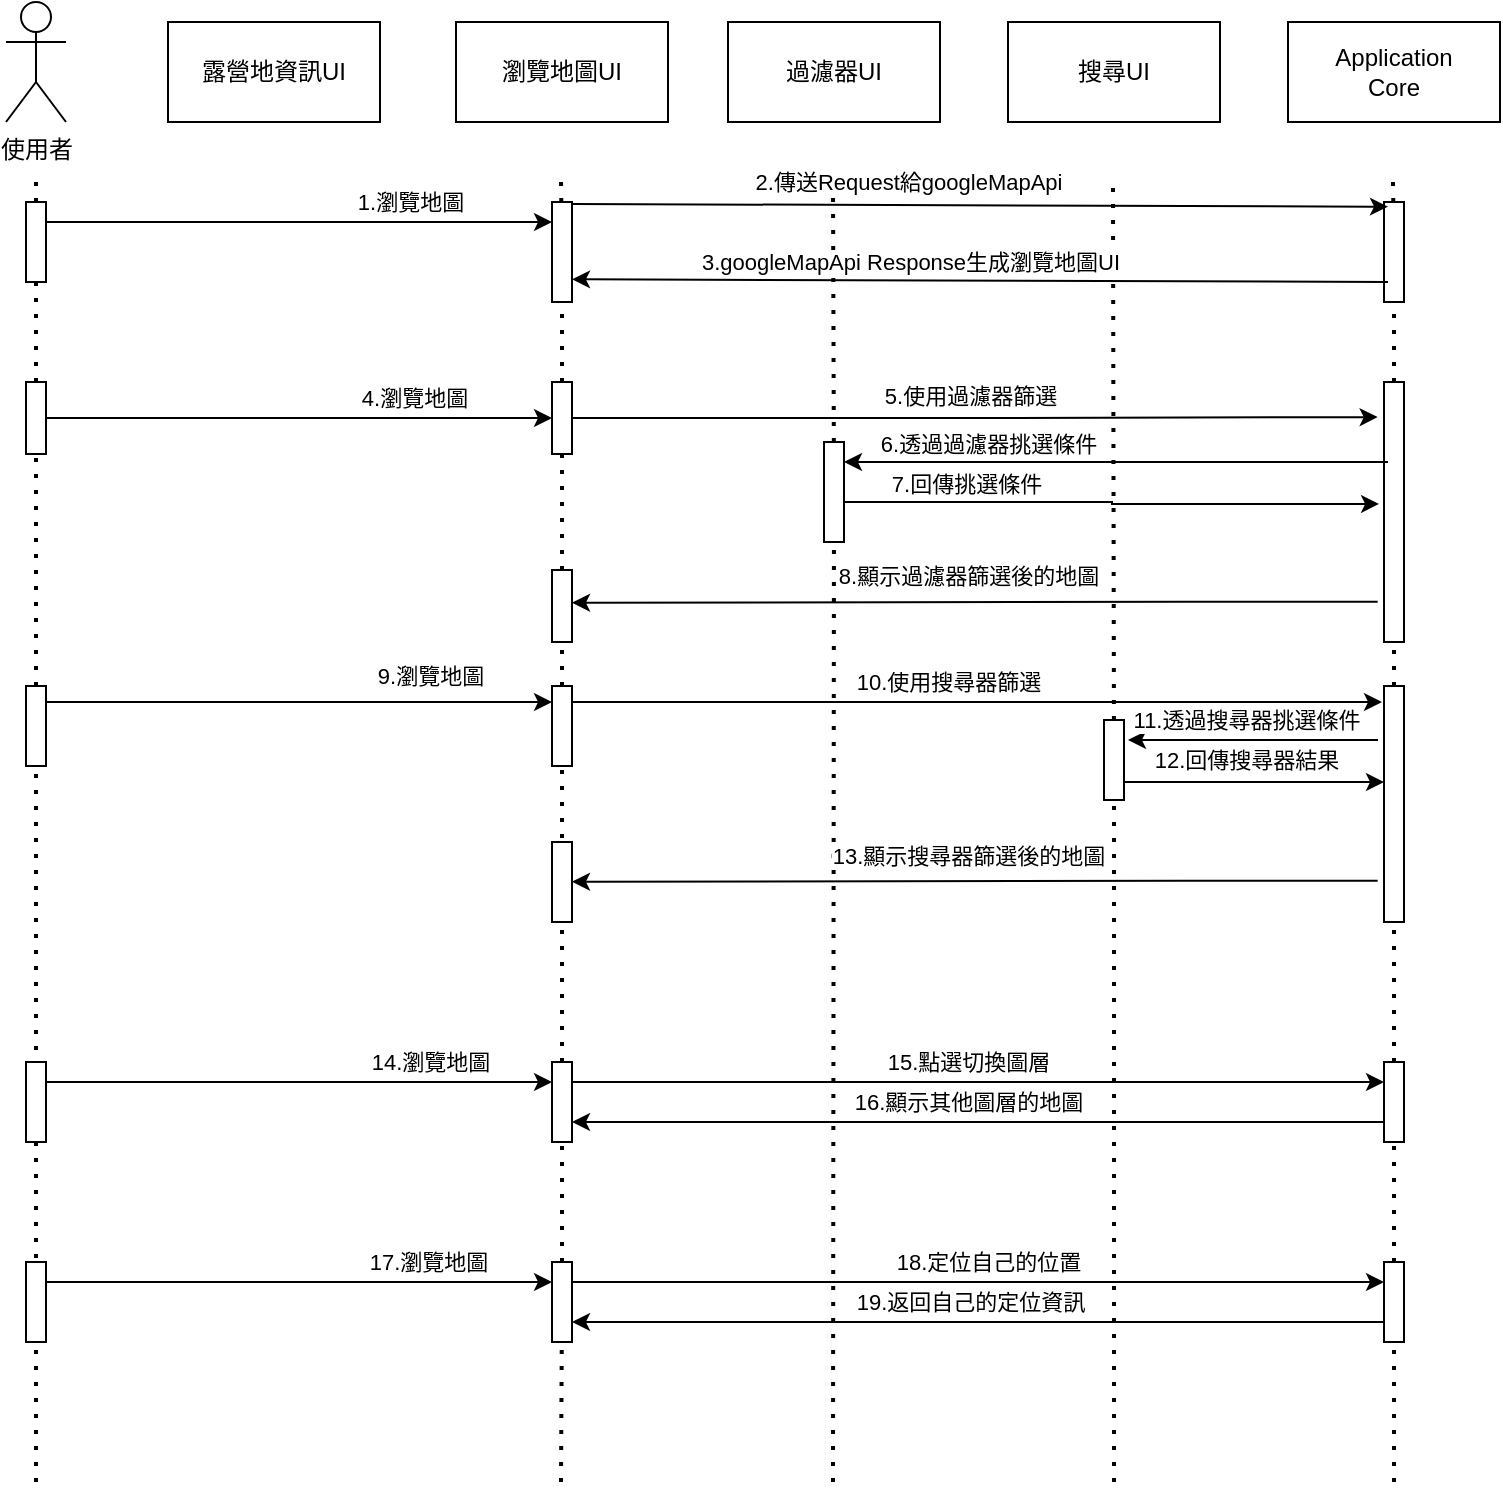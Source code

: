 <mxfile version="14.2.9" type="github">
  <diagram id="j5eENNFuExUJalh9vrai" name="瀏覽地圖－UI圖">
    <mxGraphModel dx="782" dy="462" grid="1" gridSize="10" guides="1" tooltips="1" connect="1" arrows="1" fold="1" page="1" pageScale="1" pageWidth="827" pageHeight="1169" math="0" shadow="0">
      <root>
        <mxCell id="0" />
        <mxCell id="1" parent="0" />
        <mxCell id="CQ5wD38VRIrhaRrIlDyT-1" value="使用者" style="shape=umlActor;verticalLabelPosition=bottom;verticalAlign=top;html=1;outlineConnect=0;" parent="1" vertex="1">
          <mxGeometry x="69" y="80" width="30" height="60" as="geometry" />
        </mxCell>
        <mxCell id="CQ5wD38VRIrhaRrIlDyT-2" value="瀏覽地圖UI" style="rounded=0;whiteSpace=wrap;html=1;" parent="1" vertex="1">
          <mxGeometry x="294" y="90" width="106" height="50" as="geometry" />
        </mxCell>
        <mxCell id="CQ5wD38VRIrhaRrIlDyT-3" value="過濾器UI" style="rounded=0;whiteSpace=wrap;html=1;" parent="1" vertex="1">
          <mxGeometry x="430" y="90" width="106" height="50" as="geometry" />
        </mxCell>
        <mxCell id="CQ5wD38VRIrhaRrIlDyT-4" value="搜尋UI" style="rounded=0;whiteSpace=wrap;html=1;" parent="1" vertex="1">
          <mxGeometry x="570" y="90" width="106" height="50" as="geometry" />
        </mxCell>
        <mxCell id="CQ5wD38VRIrhaRrIlDyT-5" value="Application&lt;br&gt;Core" style="rounded=0;whiteSpace=wrap;html=1;" parent="1" vertex="1">
          <mxGeometry x="710" y="90" width="106" height="50" as="geometry" />
        </mxCell>
        <mxCell id="CQ5wD38VRIrhaRrIlDyT-6" value="" style="endArrow=none;dashed=1;html=1;dashPattern=1 3;strokeWidth=2;" parent="1" source="CQ5wD38VRIrhaRrIlDyT-11" edge="1">
          <mxGeometry width="50" height="50" relative="1" as="geometry">
            <mxPoint x="84" y="620" as="sourcePoint" />
            <mxPoint x="84" y="170" as="targetPoint" />
          </mxGeometry>
        </mxCell>
        <mxCell id="CQ5wD38VRIrhaRrIlDyT-7" value="" style="endArrow=none;dashed=1;html=1;dashPattern=1 3;strokeWidth=2;" parent="1" source="CQ5wD38VRIrhaRrIlDyT-13" edge="1">
          <mxGeometry width="50" height="50" relative="1" as="geometry">
            <mxPoint x="346.5" y="619" as="sourcePoint" />
            <mxPoint x="346.5" y="169" as="targetPoint" />
          </mxGeometry>
        </mxCell>
        <mxCell id="CQ5wD38VRIrhaRrIlDyT-8" value="" style="endArrow=none;dashed=1;html=1;dashPattern=1 3;strokeWidth=2;" parent="1" source="CQ5wD38VRIrhaRrIlDyT-39" edge="1">
          <mxGeometry width="50" height="50" relative="1" as="geometry">
            <mxPoint x="482.5" y="620" as="sourcePoint" />
            <mxPoint x="482.5" y="170" as="targetPoint" />
          </mxGeometry>
        </mxCell>
        <mxCell id="CQ5wD38VRIrhaRrIlDyT-9" value="" style="endArrow=none;dashed=1;html=1;dashPattern=1 3;strokeWidth=2;" parent="1" edge="1" source="1peLIf2quNtcG3wsu8pr-92">
          <mxGeometry width="50" height="50" relative="1" as="geometry">
            <mxPoint x="623" y="820" as="sourcePoint" />
            <mxPoint x="622.5" y="170" as="targetPoint" />
          </mxGeometry>
        </mxCell>
        <mxCell id="CQ5wD38VRIrhaRrIlDyT-10" value="" style="endArrow=none;dashed=1;html=1;dashPattern=1 3;strokeWidth=2;" parent="1" source="CQ5wD38VRIrhaRrIlDyT-18" edge="1">
          <mxGeometry width="50" height="50" relative="1" as="geometry">
            <mxPoint x="762.5" y="620" as="sourcePoint" />
            <mxPoint x="762.5" y="170" as="targetPoint" />
          </mxGeometry>
        </mxCell>
        <mxCell id="CQ5wD38VRIrhaRrIlDyT-11" value="" style="verticalLabelPosition=bottom;verticalAlign=top;html=1;shape=mxgraph.basic.rect;fillColor2=none;strokeWidth=1;size=20;indent=5;" parent="1" vertex="1">
          <mxGeometry x="79" y="180" width="10" height="40" as="geometry" />
        </mxCell>
        <mxCell id="CQ5wD38VRIrhaRrIlDyT-12" value="" style="endArrow=none;dashed=1;html=1;dashPattern=1 3;strokeWidth=2;" parent="1" source="CQ5wD38VRIrhaRrIlDyT-29" target="CQ5wD38VRIrhaRrIlDyT-11" edge="1">
          <mxGeometry width="50" height="50" relative="1" as="geometry">
            <mxPoint x="84" y="620" as="sourcePoint" />
            <mxPoint x="84" y="170" as="targetPoint" />
          </mxGeometry>
        </mxCell>
        <mxCell id="CQ5wD38VRIrhaRrIlDyT-13" value="" style="verticalLabelPosition=bottom;verticalAlign=top;html=1;shape=mxgraph.basic.rect;fillColor2=none;strokeWidth=1;size=20;indent=5;" parent="1" vertex="1">
          <mxGeometry x="342" y="180" width="10" height="50" as="geometry" />
        </mxCell>
        <mxCell id="CQ5wD38VRIrhaRrIlDyT-14" value="" style="endArrow=none;dashed=1;html=1;dashPattern=1 3;strokeWidth=2;" parent="1" target="CQ5wD38VRIrhaRrIlDyT-13" edge="1" source="1peLIf2quNtcG3wsu8pr-48">
          <mxGeometry width="50" height="50" relative="1" as="geometry">
            <mxPoint x="347" y="380" as="sourcePoint" />
            <mxPoint x="346.5" y="169" as="targetPoint" />
          </mxGeometry>
        </mxCell>
        <mxCell id="CQ5wD38VRIrhaRrIlDyT-18" value="" style="verticalLabelPosition=bottom;verticalAlign=top;html=1;shape=mxgraph.basic.rect;fillColor2=none;strokeWidth=1;size=20;indent=5;" parent="1" vertex="1">
          <mxGeometry x="758" y="180" width="10" height="50" as="geometry" />
        </mxCell>
        <mxCell id="CQ5wD38VRIrhaRrIlDyT-21" value="" style="endArrow=none;dashed=1;html=1;dashPattern=1 3;strokeWidth=2;" parent="1" source="CQ5wD38VRIrhaRrIlDyT-43" target="CQ5wD38VRIrhaRrIlDyT-18" edge="1">
          <mxGeometry width="50" height="50" relative="1" as="geometry">
            <mxPoint x="762.5" y="620" as="sourcePoint" />
            <mxPoint x="762.5" y="170" as="targetPoint" />
          </mxGeometry>
        </mxCell>
        <mxCell id="CQ5wD38VRIrhaRrIlDyT-23" value="" style="endArrow=classic;html=1;exitX=1;exitY=0.025;exitDx=0;exitDy=0;exitPerimeter=0;entryX=0.2;entryY=0.018;entryDx=0;entryDy=0;entryPerimeter=0;" parent="1" edge="1">
          <mxGeometry width="50" height="50" relative="1" as="geometry">
            <mxPoint x="352" y="181" as="sourcePoint" />
            <mxPoint x="760" y="182.34" as="targetPoint" />
          </mxGeometry>
        </mxCell>
        <mxCell id="CQ5wD38VRIrhaRrIlDyT-24" value="2.傳送Request給googleMapApi" style="edgeLabel;html=1;align=center;verticalAlign=middle;resizable=0;points=[];" parent="CQ5wD38VRIrhaRrIlDyT-23" vertex="1" connectable="0">
          <mxGeometry x="0.17" y="-1" relative="1" as="geometry">
            <mxPoint x="-71" y="-12.78" as="offset" />
          </mxGeometry>
        </mxCell>
        <mxCell id="CQ5wD38VRIrhaRrIlDyT-25" value="" style="endArrow=classic;html=1;exitX=1;exitY=0.025;exitDx=0;exitDy=0;exitPerimeter=0;entryX=0.2;entryY=0.018;entryDx=0;entryDy=0;entryPerimeter=0;" parent="1" edge="1">
          <mxGeometry width="50" height="50" relative="1" as="geometry">
            <mxPoint x="760" y="220.0" as="sourcePoint" />
            <mxPoint x="352" y="218.66" as="targetPoint" />
          </mxGeometry>
        </mxCell>
        <mxCell id="CQ5wD38VRIrhaRrIlDyT-26" value="3.googleMapApi Response生成瀏覽地圖UI" style="edgeLabel;html=1;align=center;verticalAlign=middle;resizable=0;points=[];" parent="CQ5wD38VRIrhaRrIlDyT-25" vertex="1" connectable="0">
          <mxGeometry x="0.17" y="-1" relative="1" as="geometry">
            <mxPoint x="-1" y="-8.22" as="offset" />
          </mxGeometry>
        </mxCell>
        <mxCell id="1peLIf2quNtcG3wsu8pr-49" value="" style="edgeStyle=orthogonalEdgeStyle;rounded=0;orthogonalLoop=1;jettySize=auto;html=1;" edge="1" parent="1" source="CQ5wD38VRIrhaRrIlDyT-29" target="1peLIf2quNtcG3wsu8pr-48">
          <mxGeometry relative="1" as="geometry">
            <Array as="points">
              <mxPoint x="300" y="288" />
              <mxPoint x="300" y="288" />
            </Array>
          </mxGeometry>
        </mxCell>
        <mxCell id="1peLIf2quNtcG3wsu8pr-51" value="4.瀏覽地圖" style="edgeLabel;html=1;align=center;verticalAlign=middle;resizable=0;points=[];" vertex="1" connectable="0" parent="1peLIf2quNtcG3wsu8pr-49">
          <mxGeometry x="0.24" y="2" relative="1" as="geometry">
            <mxPoint x="26.53" y="-8" as="offset" />
          </mxGeometry>
        </mxCell>
        <mxCell id="CQ5wD38VRIrhaRrIlDyT-29" value="" style="verticalLabelPosition=bottom;verticalAlign=top;html=1;shape=mxgraph.basic.rect;fillColor2=none;strokeWidth=1;size=20;indent=5;" parent="1" vertex="1">
          <mxGeometry x="79" y="270" width="10" height="36" as="geometry" />
        </mxCell>
        <mxCell id="CQ5wD38VRIrhaRrIlDyT-30" value="" style="endArrow=none;dashed=1;html=1;dashPattern=1 3;strokeWidth=2;" parent="1" source="CQ5wD38VRIrhaRrIlDyT-55" target="CQ5wD38VRIrhaRrIlDyT-29" edge="1">
          <mxGeometry width="50" height="50" relative="1" as="geometry">
            <mxPoint x="84" y="620" as="sourcePoint" />
            <mxPoint x="84" y="220" as="targetPoint" />
          </mxGeometry>
        </mxCell>
        <mxCell id="CQ5wD38VRIrhaRrIlDyT-34" value="" style="endArrow=none;dashed=1;html=1;dashPattern=1 3;strokeWidth=2;" parent="1" edge="1" source="1peLIf2quNtcG3wsu8pr-73">
          <mxGeometry width="50" height="50" relative="1" as="geometry">
            <mxPoint x="346.5" y="820" as="sourcePoint" />
            <mxPoint x="346.97" y="380" as="targetPoint" />
          </mxGeometry>
        </mxCell>
        <mxCell id="CQ5wD38VRIrhaRrIlDyT-39" value="" style="verticalLabelPosition=bottom;verticalAlign=top;html=1;shape=mxgraph.basic.rect;fillColor2=none;strokeWidth=1;size=20;indent=5;" parent="1" vertex="1">
          <mxGeometry x="478" y="300" width="10" height="50" as="geometry" />
        </mxCell>
        <mxCell id="CQ5wD38VRIrhaRrIlDyT-40" value="" style="endArrow=none;dashed=1;html=1;dashPattern=1 3;strokeWidth=2;" parent="1" target="CQ5wD38VRIrhaRrIlDyT-39" edge="1">
          <mxGeometry width="50" height="50" relative="1" as="geometry">
            <mxPoint x="482.5" y="820" as="sourcePoint" />
            <mxPoint x="482.5" y="170" as="targetPoint" />
          </mxGeometry>
        </mxCell>
        <mxCell id="CQ5wD38VRIrhaRrIlDyT-43" value="" style="verticalLabelPosition=bottom;verticalAlign=top;html=1;shape=mxgraph.basic.rect;fillColor2=none;strokeWidth=1;size=20;indent=5;" parent="1" vertex="1">
          <mxGeometry x="758" y="270" width="10" height="130" as="geometry" />
        </mxCell>
        <mxCell id="CQ5wD38VRIrhaRrIlDyT-45" value="" style="endArrow=none;dashed=1;html=1;dashPattern=1 3;strokeWidth=2;" parent="1" source="CQ5wD38VRIrhaRrIlDyT-65" target="CQ5wD38VRIrhaRrIlDyT-43" edge="1">
          <mxGeometry width="50" height="50" relative="1" as="geometry">
            <mxPoint x="762.5" y="620" as="sourcePoint" />
            <mxPoint x="762.97" y="230" as="targetPoint" />
          </mxGeometry>
        </mxCell>
        <mxCell id="1peLIf2quNtcG3wsu8pr-79" value="" style="edgeStyle=orthogonalEdgeStyle;rounded=0;orthogonalLoop=1;jettySize=auto;html=1;" edge="1" parent="1" source="CQ5wD38VRIrhaRrIlDyT-55" target="1peLIf2quNtcG3wsu8pr-78">
          <mxGeometry relative="1" as="geometry">
            <Array as="points">
              <mxPoint x="300" y="430" />
              <mxPoint x="300" y="430" />
            </Array>
          </mxGeometry>
        </mxCell>
        <mxCell id="1peLIf2quNtcG3wsu8pr-81" value="9.瀏覽地圖" style="edgeLabel;html=1;align=center;verticalAlign=middle;resizable=0;points=[];" vertex="1" connectable="0" parent="1peLIf2quNtcG3wsu8pr-79">
          <mxGeometry x="0.176" y="1" relative="1" as="geometry">
            <mxPoint x="42.76" y="-12" as="offset" />
          </mxGeometry>
        </mxCell>
        <mxCell id="CQ5wD38VRIrhaRrIlDyT-55" value="" style="verticalLabelPosition=bottom;verticalAlign=top;html=1;shape=mxgraph.basic.rect;fillColor2=none;strokeWidth=1;size=20;indent=5;" parent="1" vertex="1">
          <mxGeometry x="79" y="422" width="10" height="40" as="geometry" />
        </mxCell>
        <mxCell id="CQ5wD38VRIrhaRrIlDyT-56" value="" style="endArrow=none;dashed=1;html=1;dashPattern=1 3;strokeWidth=2;" parent="1" target="CQ5wD38VRIrhaRrIlDyT-55" edge="1">
          <mxGeometry width="50" height="50" relative="1" as="geometry">
            <mxPoint x="84" y="820" as="sourcePoint" />
            <mxPoint x="84" y="380" as="targetPoint" />
          </mxGeometry>
        </mxCell>
        <mxCell id="CQ5wD38VRIrhaRrIlDyT-65" value="" style="verticalLabelPosition=bottom;verticalAlign=top;html=1;shape=mxgraph.basic.rect;fillColor2=none;strokeWidth=1;size=20;indent=5;" parent="1" vertex="1">
          <mxGeometry x="758" y="422" width="10" height="118" as="geometry" />
        </mxCell>
        <mxCell id="CQ5wD38VRIrhaRrIlDyT-67" value="" style="endArrow=none;dashed=1;html=1;dashPattern=1 3;strokeWidth=2;" parent="1" target="CQ5wD38VRIrhaRrIlDyT-65" edge="1" source="1peLIf2quNtcG3wsu8pr-10">
          <mxGeometry width="50" height="50" relative="1" as="geometry">
            <mxPoint x="763" y="820" as="sourcePoint" />
            <mxPoint x="762.951" y="390" as="targetPoint" />
          </mxGeometry>
        </mxCell>
        <mxCell id="1peLIf2quNtcG3wsu8pr-8" value="" style="edgeStyle=orthogonalEdgeStyle;rounded=0;orthogonalLoop=1;jettySize=auto;html=1;" edge="1" parent="1" source="1peLIf2quNtcG3wsu8pr-6" target="1peLIf2quNtcG3wsu8pr-7">
          <mxGeometry relative="1" as="geometry">
            <Array as="points">
              <mxPoint x="300" y="620" />
              <mxPoint x="300" y="620" />
            </Array>
          </mxGeometry>
        </mxCell>
        <mxCell id="1peLIf2quNtcG3wsu8pr-13" value="14.瀏覽地圖" style="edgeLabel;html=1;align=center;verticalAlign=middle;resizable=0;points=[];" vertex="1" connectable="0" parent="1peLIf2quNtcG3wsu8pr-8">
          <mxGeometry x="0.249" y="-2" relative="1" as="geometry">
            <mxPoint x="33.35" y="-12" as="offset" />
          </mxGeometry>
        </mxCell>
        <mxCell id="1peLIf2quNtcG3wsu8pr-6" value="" style="verticalLabelPosition=bottom;verticalAlign=top;html=1;shape=mxgraph.basic.rect;fillColor2=none;strokeWidth=1;size=20;indent=5;" vertex="1" parent="1">
          <mxGeometry x="79" y="610" width="10" height="40" as="geometry" />
        </mxCell>
        <mxCell id="1peLIf2quNtcG3wsu8pr-11" value="" style="edgeStyle=orthogonalEdgeStyle;rounded=0;orthogonalLoop=1;jettySize=auto;html=1;" edge="1" parent="1" source="1peLIf2quNtcG3wsu8pr-7" target="1peLIf2quNtcG3wsu8pr-10">
          <mxGeometry relative="1" as="geometry">
            <Array as="points">
              <mxPoint x="390" y="620" />
              <mxPoint x="390" y="620" />
            </Array>
          </mxGeometry>
        </mxCell>
        <mxCell id="1peLIf2quNtcG3wsu8pr-14" value="15.點選切換圖層" style="edgeLabel;html=1;align=center;verticalAlign=middle;resizable=0;points=[];" vertex="1" connectable="0" parent="1peLIf2quNtcG3wsu8pr-11">
          <mxGeometry x="0.169" y="-2" relative="1" as="geometry">
            <mxPoint x="-39.65" y="-12" as="offset" />
          </mxGeometry>
        </mxCell>
        <mxCell id="1peLIf2quNtcG3wsu8pr-7" value="" style="verticalLabelPosition=bottom;verticalAlign=top;html=1;shape=mxgraph.basic.rect;fillColor2=none;strokeWidth=1;size=20;indent=5;" vertex="1" parent="1">
          <mxGeometry x="342" y="610" width="10" height="40" as="geometry" />
        </mxCell>
        <mxCell id="1peLIf2quNtcG3wsu8pr-9" value="" style="endArrow=none;dashed=1;html=1;dashPattern=1 3;strokeWidth=2;" edge="1" parent="1" source="1peLIf2quNtcG3wsu8pr-27" target="1peLIf2quNtcG3wsu8pr-7">
          <mxGeometry width="50" height="50" relative="1" as="geometry">
            <mxPoint x="346.5" y="820" as="sourcePoint" />
            <mxPoint x="346.97" y="380.0" as="targetPoint" />
          </mxGeometry>
        </mxCell>
        <mxCell id="1peLIf2quNtcG3wsu8pr-10" value="" style="verticalLabelPosition=bottom;verticalAlign=top;html=1;shape=mxgraph.basic.rect;fillColor2=none;strokeWidth=1;size=20;indent=5;" vertex="1" parent="1">
          <mxGeometry x="758" y="610" width="10" height="40" as="geometry" />
        </mxCell>
        <mxCell id="1peLIf2quNtcG3wsu8pr-12" value="" style="endArrow=none;dashed=1;html=1;dashPattern=1 3;strokeWidth=2;" edge="1" parent="1" source="1peLIf2quNtcG3wsu8pr-30" target="1peLIf2quNtcG3wsu8pr-10">
          <mxGeometry width="50" height="50" relative="1" as="geometry">
            <mxPoint x="763" y="820" as="sourcePoint" />
            <mxPoint x="763" y="490" as="targetPoint" />
          </mxGeometry>
        </mxCell>
        <mxCell id="1peLIf2quNtcG3wsu8pr-15" value="" style="edgeStyle=orthogonalEdgeStyle;rounded=0;orthogonalLoop=1;jettySize=auto;html=1;" edge="1" parent="1" source="1peLIf2quNtcG3wsu8pr-10" target="1peLIf2quNtcG3wsu8pr-7">
          <mxGeometry relative="1" as="geometry">
            <mxPoint x="758" y="620" as="sourcePoint" />
            <mxPoint x="352" y="620" as="targetPoint" />
            <Array as="points">
              <mxPoint x="700" y="640" />
              <mxPoint x="700" y="640" />
            </Array>
          </mxGeometry>
        </mxCell>
        <mxCell id="1peLIf2quNtcG3wsu8pr-16" value="16.顯示其他圖層的地圖" style="edgeLabel;html=1;align=center;verticalAlign=middle;resizable=0;points=[];" vertex="1" connectable="0" parent="1peLIf2quNtcG3wsu8pr-15">
          <mxGeometry x="0.169" y="-2" relative="1" as="geometry">
            <mxPoint x="29.65" y="-8" as="offset" />
          </mxGeometry>
        </mxCell>
        <mxCell id="1peLIf2quNtcG3wsu8pr-28" value="" style="edgeStyle=orthogonalEdgeStyle;rounded=0;orthogonalLoop=1;jettySize=auto;html=1;" edge="1" parent="1" source="1peLIf2quNtcG3wsu8pr-26" target="1peLIf2quNtcG3wsu8pr-27">
          <mxGeometry relative="1" as="geometry">
            <Array as="points">
              <mxPoint x="300" y="720" />
              <mxPoint x="300" y="720" />
            </Array>
          </mxGeometry>
        </mxCell>
        <mxCell id="1peLIf2quNtcG3wsu8pr-33" value="17.瀏覽地圖" style="edgeLabel;html=1;align=center;verticalAlign=middle;resizable=0;points=[];" vertex="1" connectable="0" parent="1peLIf2quNtcG3wsu8pr-28">
          <mxGeometry x="0.162" y="2" relative="1" as="geometry">
            <mxPoint x="43.94" y="-8" as="offset" />
          </mxGeometry>
        </mxCell>
        <mxCell id="1peLIf2quNtcG3wsu8pr-26" value="" style="verticalLabelPosition=bottom;verticalAlign=top;html=1;shape=mxgraph.basic.rect;fillColor2=none;strokeWidth=1;size=20;indent=5;" vertex="1" parent="1">
          <mxGeometry x="79" y="710" width="10" height="40" as="geometry" />
        </mxCell>
        <mxCell id="1peLIf2quNtcG3wsu8pr-31" value="" style="edgeStyle=orthogonalEdgeStyle;rounded=0;orthogonalLoop=1;jettySize=auto;html=1;" edge="1" parent="1" source="1peLIf2quNtcG3wsu8pr-27" target="1peLIf2quNtcG3wsu8pr-30">
          <mxGeometry relative="1" as="geometry">
            <Array as="points">
              <mxPoint x="390" y="720" />
              <mxPoint x="390" y="720" />
            </Array>
          </mxGeometry>
        </mxCell>
        <mxCell id="1peLIf2quNtcG3wsu8pr-34" value="18.定位自己的位置" style="edgeLabel;html=1;align=center;verticalAlign=middle;resizable=0;points=[];" vertex="1" connectable="0" parent="1peLIf2quNtcG3wsu8pr-31">
          <mxGeometry x="0.145" y="2" relative="1" as="geometry">
            <mxPoint x="-24.94" y="-8" as="offset" />
          </mxGeometry>
        </mxCell>
        <mxCell id="1peLIf2quNtcG3wsu8pr-27" value="" style="verticalLabelPosition=bottom;verticalAlign=top;html=1;shape=mxgraph.basic.rect;fillColor2=none;strokeWidth=1;size=20;indent=5;" vertex="1" parent="1">
          <mxGeometry x="342" y="710" width="10" height="40" as="geometry" />
        </mxCell>
        <mxCell id="1peLIf2quNtcG3wsu8pr-29" value="" style="endArrow=none;dashed=1;html=1;dashPattern=1 3;strokeWidth=2;" edge="1" parent="1" target="1peLIf2quNtcG3wsu8pr-27">
          <mxGeometry width="50" height="50" relative="1" as="geometry">
            <mxPoint x="346.5" y="820" as="sourcePoint" />
            <mxPoint x="346.947" y="650" as="targetPoint" />
          </mxGeometry>
        </mxCell>
        <mxCell id="1peLIf2quNtcG3wsu8pr-30" value="" style="verticalLabelPosition=bottom;verticalAlign=top;html=1;shape=mxgraph.basic.rect;fillColor2=none;strokeWidth=1;size=20;indent=5;" vertex="1" parent="1">
          <mxGeometry x="758" y="710" width="10" height="40" as="geometry" />
        </mxCell>
        <mxCell id="1peLIf2quNtcG3wsu8pr-32" value="" style="endArrow=none;dashed=1;html=1;dashPattern=1 3;strokeWidth=2;" edge="1" parent="1" target="1peLIf2quNtcG3wsu8pr-30">
          <mxGeometry width="50" height="50" relative="1" as="geometry">
            <mxPoint x="763" y="820" as="sourcePoint" />
            <mxPoint x="763" y="650" as="targetPoint" />
          </mxGeometry>
        </mxCell>
        <mxCell id="1peLIf2quNtcG3wsu8pr-37" value="" style="edgeStyle=orthogonalEdgeStyle;rounded=0;orthogonalLoop=1;jettySize=auto;html=1;" edge="1" parent="1" source="1peLIf2quNtcG3wsu8pr-30" target="1peLIf2quNtcG3wsu8pr-27">
          <mxGeometry relative="1" as="geometry">
            <mxPoint x="758" y="720" as="sourcePoint" />
            <mxPoint x="352" y="720" as="targetPoint" />
            <Array as="points">
              <mxPoint x="690" y="740" />
              <mxPoint x="690" y="740" />
            </Array>
          </mxGeometry>
        </mxCell>
        <mxCell id="1peLIf2quNtcG3wsu8pr-38" value="19.返回自己的定位資訊" style="edgeLabel;html=1;align=center;verticalAlign=middle;resizable=0;points=[];" vertex="1" connectable="0" parent="1peLIf2quNtcG3wsu8pr-37">
          <mxGeometry x="0.145" y="2" relative="1" as="geometry">
            <mxPoint x="24.94" y="-12" as="offset" />
          </mxGeometry>
        </mxCell>
        <mxCell id="1peLIf2quNtcG3wsu8pr-54" value="" style="edgeStyle=orthogonalEdgeStyle;rounded=0;orthogonalLoop=1;jettySize=auto;html=1;entryX=-0.317;entryY=0.135;entryDx=0;entryDy=0;entryPerimeter=0;" edge="1" parent="1" source="1peLIf2quNtcG3wsu8pr-48" target="CQ5wD38VRIrhaRrIlDyT-43">
          <mxGeometry relative="1" as="geometry">
            <mxPoint x="432.0" y="288.0" as="targetPoint" />
          </mxGeometry>
        </mxCell>
        <mxCell id="1peLIf2quNtcG3wsu8pr-55" value="5.使用過濾器篩選" style="edgeLabel;html=1;align=center;verticalAlign=middle;resizable=0;points=[];" vertex="1" connectable="0" parent="1peLIf2quNtcG3wsu8pr-54">
          <mxGeometry x="0.142" y="2" relative="1" as="geometry">
            <mxPoint x="-30.81" y="-8.62" as="offset" />
          </mxGeometry>
        </mxCell>
        <mxCell id="1peLIf2quNtcG3wsu8pr-48" value="" style="verticalLabelPosition=bottom;verticalAlign=top;html=1;shape=mxgraph.basic.rect;fillColor2=none;strokeWidth=1;size=20;indent=5;" vertex="1" parent="1">
          <mxGeometry x="342" y="270" width="10" height="36" as="geometry" />
        </mxCell>
        <mxCell id="1peLIf2quNtcG3wsu8pr-50" value="" style="endArrow=none;dashed=1;html=1;dashPattern=1 3;strokeWidth=2;" edge="1" parent="1" target="1peLIf2quNtcG3wsu8pr-48">
          <mxGeometry width="50" height="50" relative="1" as="geometry">
            <mxPoint x="347" y="380.0" as="sourcePoint" />
            <mxPoint x="347" y="230.0" as="targetPoint" />
          </mxGeometry>
        </mxCell>
        <mxCell id="1peLIf2quNtcG3wsu8pr-64" value="" style="edgeStyle=orthogonalEdgeStyle;rounded=0;orthogonalLoop=1;jettySize=auto;html=1;exitX=0.2;exitY=0.308;exitDx=0;exitDy=0;exitPerimeter=0;" edge="1" parent="1" source="CQ5wD38VRIrhaRrIlDyT-43">
          <mxGeometry relative="1" as="geometry">
            <mxPoint x="600" y="310" as="sourcePoint" />
            <mxPoint x="488" y="310" as="targetPoint" />
            <Array as="points" />
          </mxGeometry>
        </mxCell>
        <mxCell id="1peLIf2quNtcG3wsu8pr-65" value="6.透過過濾器挑選條件" style="edgeLabel;html=1;align=center;verticalAlign=middle;resizable=0;points=[];" vertex="1" connectable="0" parent="1peLIf2quNtcG3wsu8pr-64">
          <mxGeometry x="0.24" y="2" relative="1" as="geometry">
            <mxPoint x="-31.76" y="-12.02" as="offset" />
          </mxGeometry>
        </mxCell>
        <mxCell id="1peLIf2quNtcG3wsu8pr-66" value="" style="edgeStyle=orthogonalEdgeStyle;rounded=0;orthogonalLoop=1;jettySize=auto;html=1;entryX=-0.246;entryY=0.469;entryDx=0;entryDy=0;entryPerimeter=0;" edge="1" parent="1" target="CQ5wD38VRIrhaRrIlDyT-43">
          <mxGeometry relative="1" as="geometry">
            <mxPoint x="488" y="330" as="sourcePoint" />
            <mxPoint x="600" y="330" as="targetPoint" />
            <Array as="points">
              <mxPoint x="622" y="330" />
            </Array>
          </mxGeometry>
        </mxCell>
        <mxCell id="1peLIf2quNtcG3wsu8pr-67" value="7.回傳挑選條件" style="edgeLabel;html=1;align=center;verticalAlign=middle;resizable=0;points=[];" vertex="1" connectable="0" parent="1peLIf2quNtcG3wsu8pr-66">
          <mxGeometry x="0.24" y="2" relative="1" as="geometry">
            <mxPoint x="-105.06" y="-8" as="offset" />
          </mxGeometry>
        </mxCell>
        <mxCell id="1peLIf2quNtcG3wsu8pr-73" value="" style="verticalLabelPosition=bottom;verticalAlign=top;html=1;shape=mxgraph.basic.rect;fillColor2=none;strokeWidth=1;size=20;indent=5;" vertex="1" parent="1">
          <mxGeometry x="342" y="364" width="10" height="36" as="geometry" />
        </mxCell>
        <mxCell id="1peLIf2quNtcG3wsu8pr-75" value="" style="endArrow=none;dashed=1;html=1;dashPattern=1 3;strokeWidth=2;" edge="1" parent="1" source="1peLIf2quNtcG3wsu8pr-78" target="1peLIf2quNtcG3wsu8pr-73">
          <mxGeometry width="50" height="50" relative="1" as="geometry">
            <mxPoint x="346.998" y="610" as="sourcePoint" />
            <mxPoint x="346.97" y="380.0" as="targetPoint" />
          </mxGeometry>
        </mxCell>
        <mxCell id="1peLIf2quNtcG3wsu8pr-76" value="" style="edgeStyle=orthogonalEdgeStyle;rounded=0;orthogonalLoop=1;jettySize=auto;html=1;entryX=-0.317;entryY=0.135;entryDx=0;entryDy=0;entryPerimeter=0;" edge="1" parent="1">
          <mxGeometry relative="1" as="geometry">
            <mxPoint x="754.83" y="379.9" as="sourcePoint" />
            <mxPoint x="352" y="380.35" as="targetPoint" />
            <Array as="points">
              <mxPoint x="656.83" y="380" />
              <mxPoint x="656.83" y="380" />
            </Array>
          </mxGeometry>
        </mxCell>
        <mxCell id="1peLIf2quNtcG3wsu8pr-77" value="8.顯示過濾器篩選後的地圖" style="edgeLabel;html=1;align=center;verticalAlign=middle;resizable=0;points=[];" vertex="1" connectable="0" parent="1peLIf2quNtcG3wsu8pr-76">
          <mxGeometry x="0.142" y="2" relative="1" as="geometry">
            <mxPoint x="24.58" y="-15.08" as="offset" />
          </mxGeometry>
        </mxCell>
        <mxCell id="1peLIf2quNtcG3wsu8pr-83" value="" style="edgeStyle=orthogonalEdgeStyle;rounded=0;orthogonalLoop=1;jettySize=auto;html=1;" edge="1" parent="1" source="1peLIf2quNtcG3wsu8pr-78">
          <mxGeometry relative="1" as="geometry">
            <mxPoint x="757" y="430" as="targetPoint" />
            <Array as="points">
              <mxPoint x="720" y="430" />
            </Array>
          </mxGeometry>
        </mxCell>
        <mxCell id="1peLIf2quNtcG3wsu8pr-85" value="10.使用搜尋器篩選" style="edgeLabel;html=1;align=center;verticalAlign=middle;resizable=0;points=[];" vertex="1" connectable="0" parent="1peLIf2quNtcG3wsu8pr-83">
          <mxGeometry x="0.779" y="3" relative="1" as="geometry">
            <mxPoint x="-172" y="-7" as="offset" />
          </mxGeometry>
        </mxCell>
        <mxCell id="1peLIf2quNtcG3wsu8pr-78" value="" style="verticalLabelPosition=bottom;verticalAlign=top;html=1;shape=mxgraph.basic.rect;fillColor2=none;strokeWidth=1;size=20;indent=5;" vertex="1" parent="1">
          <mxGeometry x="342" y="422" width="10" height="40" as="geometry" />
        </mxCell>
        <mxCell id="1peLIf2quNtcG3wsu8pr-80" value="" style="endArrow=none;dashed=1;html=1;dashPattern=1 3;strokeWidth=2;" edge="1" parent="1" source="1peLIf2quNtcG3wsu8pr-7" target="1peLIf2quNtcG3wsu8pr-78">
          <mxGeometry width="50" height="50" relative="1" as="geometry">
            <mxPoint x="347" y="610" as="sourcePoint" />
            <mxPoint x="347" y="400.0" as="targetPoint" />
          </mxGeometry>
        </mxCell>
        <mxCell id="1peLIf2quNtcG3wsu8pr-92" value="" style="verticalLabelPosition=bottom;verticalAlign=top;html=1;shape=mxgraph.basic.rect;fillColor2=none;strokeWidth=1;size=20;indent=5;" vertex="1" parent="1">
          <mxGeometry x="618" y="439" width="10" height="40" as="geometry" />
        </mxCell>
        <mxCell id="1peLIf2quNtcG3wsu8pr-94" value="" style="endArrow=none;dashed=1;html=1;dashPattern=1 3;strokeWidth=2;" edge="1" parent="1" target="1peLIf2quNtcG3wsu8pr-92">
          <mxGeometry width="50" height="50" relative="1" as="geometry">
            <mxPoint x="623" y="820" as="sourcePoint" />
            <mxPoint x="622.5" y="170.0" as="targetPoint" />
          </mxGeometry>
        </mxCell>
        <mxCell id="1peLIf2quNtcG3wsu8pr-95" value="" style="edgeStyle=orthogonalEdgeStyle;rounded=0;orthogonalLoop=1;jettySize=auto;html=1;" edge="1" parent="1">
          <mxGeometry relative="1" as="geometry">
            <mxPoint x="755" y="449" as="sourcePoint" />
            <mxPoint x="630" y="449" as="targetPoint" />
            <Array as="points" />
          </mxGeometry>
        </mxCell>
        <mxCell id="1peLIf2quNtcG3wsu8pr-96" value="11.透過搜尋器挑選條件" style="edgeLabel;html=1;align=center;verticalAlign=middle;resizable=0;points=[];" vertex="1" connectable="0" parent="1peLIf2quNtcG3wsu8pr-95">
          <mxGeometry x="0.24" y="2" relative="1" as="geometry">
            <mxPoint x="11.72" y="-12.05" as="offset" />
          </mxGeometry>
        </mxCell>
        <mxCell id="1peLIf2quNtcG3wsu8pr-105" value="" style="edgeStyle=orthogonalEdgeStyle;rounded=0;orthogonalLoop=1;jettySize=auto;html=1;" edge="1" parent="1">
          <mxGeometry relative="1" as="geometry">
            <mxPoint x="628" y="470.0" as="sourcePoint" />
            <mxPoint x="758" y="470.0" as="targetPoint" />
            <Array as="points">
              <mxPoint x="698" y="470" />
              <mxPoint x="698" y="470" />
            </Array>
          </mxGeometry>
        </mxCell>
        <mxCell id="1peLIf2quNtcG3wsu8pr-106" value="12.回傳搜尋器結果" style="edgeLabel;html=1;align=center;verticalAlign=middle;resizable=0;points=[];" vertex="1" connectable="0" parent="1peLIf2quNtcG3wsu8pr-105">
          <mxGeometry x="0.176" y="1" relative="1" as="geometry">
            <mxPoint x="-15.88" y="-10" as="offset" />
          </mxGeometry>
        </mxCell>
        <mxCell id="1peLIf2quNtcG3wsu8pr-107" value="" style="verticalLabelPosition=bottom;verticalAlign=top;html=1;shape=mxgraph.basic.rect;fillColor2=none;strokeWidth=1;size=20;indent=5;" vertex="1" parent="1">
          <mxGeometry x="342" y="500" width="10" height="40" as="geometry" />
        </mxCell>
        <mxCell id="1peLIf2quNtcG3wsu8pr-108" value="" style="edgeStyle=orthogonalEdgeStyle;rounded=0;orthogonalLoop=1;jettySize=auto;html=1;entryX=-0.317;entryY=0.135;entryDx=0;entryDy=0;entryPerimeter=0;" edge="1" parent="1">
          <mxGeometry relative="1" as="geometry">
            <mxPoint x="754.83" y="519.43" as="sourcePoint" />
            <mxPoint x="352" y="519.88" as="targetPoint" />
            <Array as="points">
              <mxPoint x="656.83" y="519.53" />
              <mxPoint x="656.83" y="519.53" />
            </Array>
          </mxGeometry>
        </mxCell>
        <mxCell id="1peLIf2quNtcG3wsu8pr-109" value="13.顯示搜尋器篩選後的地圖" style="edgeLabel;html=1;align=center;verticalAlign=middle;resizable=0;points=[];" vertex="1" connectable="0" parent="1peLIf2quNtcG3wsu8pr-108">
          <mxGeometry x="0.142" y="2" relative="1" as="geometry">
            <mxPoint x="24.58" y="-15.08" as="offset" />
          </mxGeometry>
        </mxCell>
        <mxCell id="1peLIf2quNtcG3wsu8pr-111" value="露營地資訊UI" style="rounded=0;whiteSpace=wrap;html=1;" vertex="1" parent="1">
          <mxGeometry x="150" y="90" width="106" height="50" as="geometry" />
        </mxCell>
        <mxCell id="1peLIf2quNtcG3wsu8pr-112" value="" style="edgeStyle=orthogonalEdgeStyle;rounded=0;orthogonalLoop=1;jettySize=auto;html=1;" edge="1" parent="1">
          <mxGeometry relative="1" as="geometry">
            <mxPoint x="89" y="190" as="sourcePoint" />
            <mxPoint x="342" y="190" as="targetPoint" />
            <Array as="points">
              <mxPoint x="300" y="190" />
              <mxPoint x="300" y="190" />
            </Array>
          </mxGeometry>
        </mxCell>
        <mxCell id="1peLIf2quNtcG3wsu8pr-113" value="1.瀏覽地圖" style="edgeLabel;html=1;align=center;verticalAlign=middle;resizable=0;points=[];" vertex="1" connectable="0" parent="1peLIf2quNtcG3wsu8pr-112">
          <mxGeometry x="0.24" y="2" relative="1" as="geometry">
            <mxPoint x="24.53" y="-8" as="offset" />
          </mxGeometry>
        </mxCell>
      </root>
    </mxGraphModel>
  </diagram>
</mxfile>
